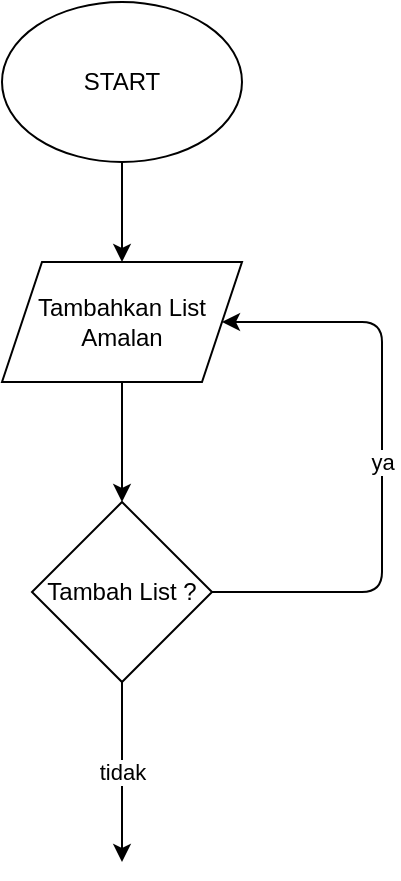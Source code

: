 <mxfile>
    <diagram id="5db1TJWLpp9sJ4F--ltz" name="Page-1">
        <mxGraphModel dx="877" dy="627" grid="1" gridSize="10" guides="1" tooltips="1" connect="1" arrows="1" fold="1" page="1" pageScale="1" pageWidth="850" pageHeight="1100" math="0" shadow="0">
            <root>
                <mxCell id="0"/>
                <mxCell id="1" parent="0"/>
                <mxCell id="5" style="edgeStyle=none;html=1;entryX=0.5;entryY=0;entryDx=0;entryDy=0;" edge="1" parent="1" source="2">
                    <mxGeometry relative="1" as="geometry">
                        <mxPoint x="130" y="170" as="targetPoint"/>
                        <Array as="points">
                            <mxPoint x="130" y="140"/>
                        </Array>
                    </mxGeometry>
                </mxCell>
                <mxCell id="2" value="START" style="ellipse;whiteSpace=wrap;html=1;" vertex="1" parent="1">
                    <mxGeometry x="70" y="40" width="120" height="80" as="geometry"/>
                </mxCell>
                <mxCell id="73" style="edgeStyle=none;html=1;" edge="1" parent="1" source="8" target="61">
                    <mxGeometry relative="1" as="geometry"/>
                </mxCell>
                <mxCell id="8" value="Tambahkan List Amalan" style="shape=parallelogram;perimeter=parallelogramPerimeter;whiteSpace=wrap;html=1;fixedSize=1;" vertex="1" parent="1">
                    <mxGeometry x="70" y="170" width="120" height="60" as="geometry"/>
                </mxCell>
                <mxCell id="58" style="edgeStyle=none;html=1;entryX=0.5;entryY=0;entryDx=0;entryDy=0;" edge="1" parent="1" target="61">
                    <mxGeometry relative="1" as="geometry">
                        <mxPoint x="140" y="350" as="sourcePoint"/>
                    </mxGeometry>
                </mxCell>
                <mxCell id="59" value="tidak" style="edgeStyle=none;html=1;" edge="1" parent="1" source="61">
                    <mxGeometry relative="1" as="geometry">
                        <mxPoint x="130" y="470" as="targetPoint"/>
                    </mxGeometry>
                </mxCell>
                <mxCell id="74" value="ya" style="edgeStyle=none;html=1;entryX=1;entryY=0.5;entryDx=0;entryDy=0;" edge="1" parent="1" source="61" target="8">
                    <mxGeometry relative="1" as="geometry">
                        <Array as="points">
                            <mxPoint x="260" y="335"/>
                            <mxPoint x="260" y="200"/>
                        </Array>
                    </mxGeometry>
                </mxCell>
                <mxCell id="61" value="Tambah List ?" style="rhombus;whiteSpace=wrap;html=1;" vertex="1" parent="1">
                    <mxGeometry x="85" y="290" width="90" height="90" as="geometry"/>
                </mxCell>
            </root>
        </mxGraphModel>
    </diagram>
</mxfile>